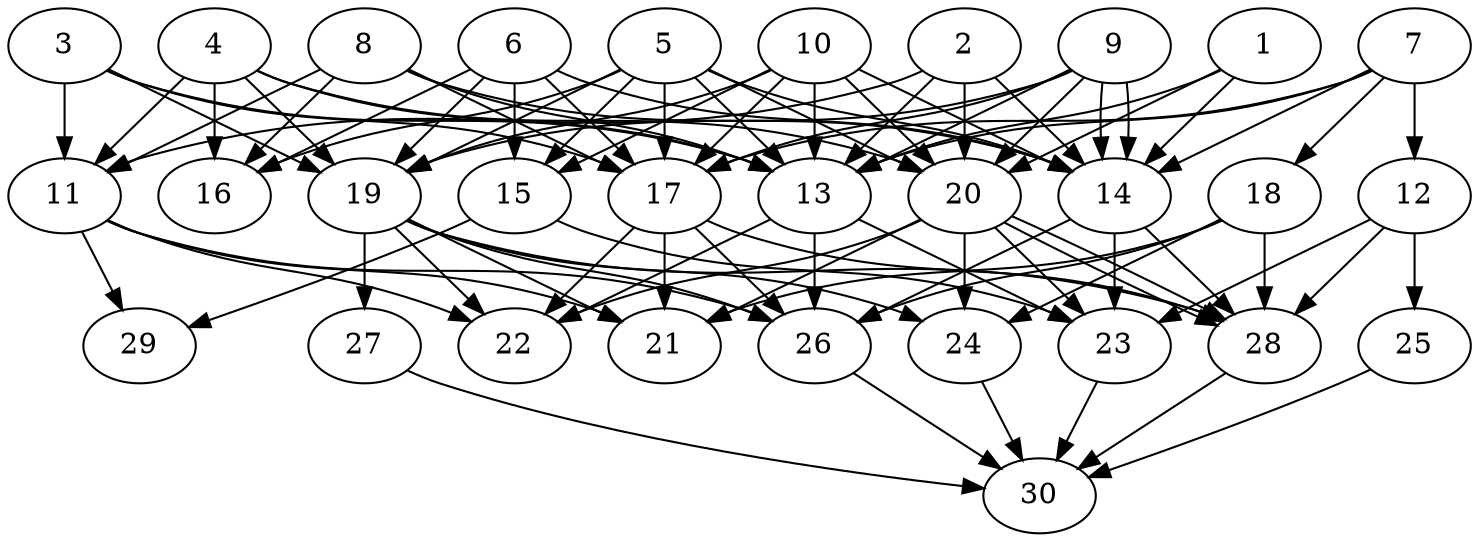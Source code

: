 // DAG automatically generated by daggen at Thu Oct  3 14:04:18 2019
// ./daggen --dot -n 30 --ccr 0.5 --fat 0.7 --regular 0.9 --density 0.9 --mindata 5242880 --maxdata 52428800 
digraph G {
  1 [size="43681792", alpha="0.13", expect_size="21840896"] 
  1 -> 13 [size ="21840896"]
  1 -> 14 [size ="21840896"]
  1 -> 20 [size ="21840896"]
  2 [size="69283840", alpha="0.06", expect_size="34641920"] 
  2 -> 11 [size ="34641920"]
  2 -> 13 [size ="34641920"]
  2 -> 14 [size ="34641920"]
  2 -> 20 [size ="34641920"]
  3 [size="81487872", alpha="0.04", expect_size="40743936"] 
  3 -> 11 [size ="40743936"]
  3 -> 13 [size ="40743936"]
  3 -> 17 [size ="40743936"]
  3 -> 19 [size ="40743936"]
  4 [size="84178944", alpha="0.10", expect_size="42089472"] 
  4 -> 11 [size ="42089472"]
  4 -> 13 [size ="42089472"]
  4 -> 16 [size ="42089472"]
  4 -> 19 [size ="42089472"]
  4 -> 20 [size ="42089472"]
  5 [size="28833792", alpha="0.02", expect_size="14416896"] 
  5 -> 13 [size ="14416896"]
  5 -> 14 [size ="14416896"]
  5 -> 15 [size ="14416896"]
  5 -> 16 [size ="14416896"]
  5 -> 17 [size ="14416896"]
  5 -> 19 [size ="14416896"]
  5 -> 20 [size ="14416896"]
  6 [size="44847104", alpha="0.13", expect_size="22423552"] 
  6 -> 14 [size ="22423552"]
  6 -> 15 [size ="22423552"]
  6 -> 16 [size ="22423552"]
  6 -> 17 [size ="22423552"]
  6 -> 19 [size ="22423552"]
  7 [size="47214592", alpha="0.13", expect_size="23607296"] 
  7 -> 12 [size ="23607296"]
  7 -> 13 [size ="23607296"]
  7 -> 14 [size ="23607296"]
  7 -> 17 [size ="23607296"]
  7 -> 18 [size ="23607296"]
  8 [size="99801088", alpha="0.08", expect_size="49900544"] 
  8 -> 11 [size ="49900544"]
  8 -> 13 [size ="49900544"]
  8 -> 14 [size ="49900544"]
  8 -> 16 [size ="49900544"]
  8 -> 17 [size ="49900544"]
  9 [size="96675840", alpha="0.03", expect_size="48337920"] 
  9 -> 13 [size ="48337920"]
  9 -> 14 [size ="48337920"]
  9 -> 14 [size ="48337920"]
  9 -> 17 [size ="48337920"]
  9 -> 19 [size ="48337920"]
  9 -> 20 [size ="48337920"]
  10 [size="59746304", alpha="0.08", expect_size="29873152"] 
  10 -> 13 [size ="29873152"]
  10 -> 14 [size ="29873152"]
  10 -> 15 [size ="29873152"]
  10 -> 17 [size ="29873152"]
  10 -> 19 [size ="29873152"]
  10 -> 20 [size ="29873152"]
  11 [size="30277632", alpha="0.15", expect_size="15138816"] 
  11 -> 21 [size ="15138816"]
  11 -> 22 [size ="15138816"]
  11 -> 26 [size ="15138816"]
  11 -> 29 [size ="15138816"]
  12 [size="92594176", alpha="0.17", expect_size="46297088"] 
  12 -> 23 [size ="46297088"]
  12 -> 25 [size ="46297088"]
  12 -> 28 [size ="46297088"]
  13 [size="27604992", alpha="0.11", expect_size="13802496"] 
  13 -> 22 [size ="13802496"]
  13 -> 23 [size ="13802496"]
  13 -> 26 [size ="13802496"]
  14 [size="46618624", alpha="0.12", expect_size="23309312"] 
  14 -> 23 [size ="23309312"]
  14 -> 26 [size ="23309312"]
  14 -> 28 [size ="23309312"]
  15 [size="95666176", alpha="0.03", expect_size="47833088"] 
  15 -> 23 [size ="47833088"]
  15 -> 29 [size ="47833088"]
  16 [size="104681472", alpha="0.17", expect_size="52340736"] 
  17 [size="70846464", alpha="0.14", expect_size="35423232"] 
  17 -> 21 [size ="35423232"]
  17 -> 22 [size ="35423232"]
  17 -> 26 [size ="35423232"]
  17 -> 28 [size ="35423232"]
  18 [size="38057984", alpha="0.18", expect_size="19028992"] 
  18 -> 21 [size ="19028992"]
  18 -> 24 [size ="19028992"]
  18 -> 26 [size ="19028992"]
  18 -> 28 [size ="19028992"]
  19 [size="77936640", alpha="0.08", expect_size="38968320"] 
  19 -> 21 [size ="38968320"]
  19 -> 22 [size ="38968320"]
  19 -> 24 [size ="38968320"]
  19 -> 26 [size ="38968320"]
  19 -> 27 [size ="38968320"]
  19 -> 28 [size ="38968320"]
  20 [size="92696576", alpha="0.12", expect_size="46348288"] 
  20 -> 21 [size ="46348288"]
  20 -> 22 [size ="46348288"]
  20 -> 23 [size ="46348288"]
  20 -> 24 [size ="46348288"]
  20 -> 28 [size ="46348288"]
  20 -> 28 [size ="46348288"]
  21 [size="35594240", alpha="0.02", expect_size="17797120"] 
  22 [size="104398848", alpha="0.06", expect_size="52199424"] 
  23 [size="89837568", alpha="0.04", expect_size="44918784"] 
  23 -> 30 [size ="44918784"]
  24 [size="48861184", alpha="0.18", expect_size="24430592"] 
  24 -> 30 [size ="24430592"]
  25 [size="13062144", alpha="0.16", expect_size="6531072"] 
  25 -> 30 [size ="6531072"]
  26 [size="26368000", alpha="0.01", expect_size="13184000"] 
  26 -> 30 [size ="13184000"]
  27 [size="13465600", alpha="0.14", expect_size="6732800"] 
  27 -> 30 [size ="6732800"]
  28 [size="79763456", alpha="0.05", expect_size="39881728"] 
  28 -> 30 [size ="39881728"]
  29 [size="70297600", alpha="0.15", expect_size="35148800"] 
  30 [size="13510656", alpha="0.16", expect_size="6755328"] 
}
